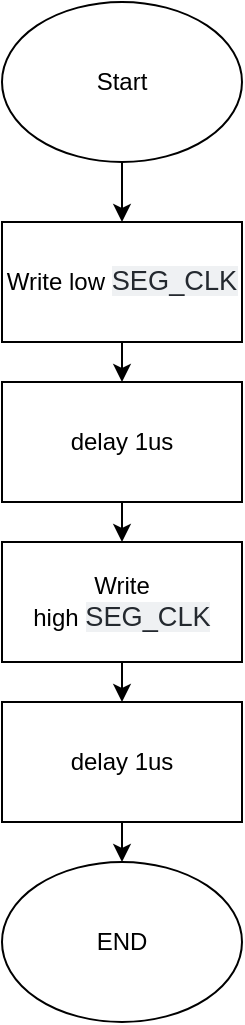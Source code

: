 <mxfile version="15.5.9" type="device"><diagram id="LkfcGhykDi5Eigo6Jmud" name="Page-1"><mxGraphModel dx="1422" dy="762" grid="1" gridSize="10" guides="1" tooltips="1" connect="1" arrows="1" fold="1" page="1" pageScale="1" pageWidth="827" pageHeight="1169" math="0" shadow="0"><root><mxCell id="0"/><mxCell id="1" parent="0"/><mxCell id="F3gGlsOP0SVSjrZ7XsK1-6" style="edgeStyle=orthogonalEdgeStyle;rounded=0;orthogonalLoop=1;jettySize=auto;html=1;exitX=0.5;exitY=1;exitDx=0;exitDy=0;entryX=0.5;entryY=0;entryDx=0;entryDy=0;" edge="1" parent="1" source="F3gGlsOP0SVSjrZ7XsK1-1"><mxGeometry relative="1" as="geometry"><mxPoint x="414" y="190" as="targetPoint"/></mxGeometry></mxCell><mxCell id="F3gGlsOP0SVSjrZ7XsK1-1" value="Start" style="ellipse;whiteSpace=wrap;html=1;" vertex="1" parent="1"><mxGeometry x="354" y="80" width="120" height="80" as="geometry"/></mxCell><mxCell id="F3gGlsOP0SVSjrZ7XsK1-7" style="edgeStyle=orthogonalEdgeStyle;rounded=0;orthogonalLoop=1;jettySize=auto;html=1;exitX=0.5;exitY=1;exitDx=0;exitDy=0;entryX=0.5;entryY=0;entryDx=0;entryDy=0;" edge="1" parent="1"><mxGeometry relative="1" as="geometry"><mxPoint x="414" y="250" as="sourcePoint"/><mxPoint x="414" y="270" as="targetPoint"/></mxGeometry></mxCell><mxCell id="F3gGlsOP0SVSjrZ7XsK1-8" style="edgeStyle=orthogonalEdgeStyle;rounded=0;orthogonalLoop=1;jettySize=auto;html=1;exitX=0.5;exitY=1;exitDx=0;exitDy=0;entryX=0.5;entryY=0;entryDx=0;entryDy=0;" edge="1" parent="1"><mxGeometry relative="1" as="geometry"><mxPoint x="418" y="330" as="sourcePoint"/><mxPoint x="414" y="350" as="targetPoint"/></mxGeometry></mxCell><mxCell id="F3gGlsOP0SVSjrZ7XsK1-9" style="edgeStyle=orthogonalEdgeStyle;rounded=0;orthogonalLoop=1;jettySize=auto;html=1;exitX=0.5;exitY=1;exitDx=0;exitDy=0;entryX=0.5;entryY=0;entryDx=0;entryDy=0;" edge="1" parent="1"><mxGeometry relative="1" as="geometry"><mxPoint x="414" y="410" as="sourcePoint"/><mxPoint x="414" y="430" as="targetPoint"/></mxGeometry></mxCell><mxCell id="F3gGlsOP0SVSjrZ7XsK1-10" value="Write low&amp;nbsp;&lt;span style=&quot;color: rgb(36 , 41 , 47) ; font-family: , , &amp;#34;sf mono&amp;#34; , &amp;#34;menlo&amp;#34; , &amp;#34;consolas&amp;#34; , &amp;#34;liberation mono&amp;#34; , monospace ; font-size: 13.6px ; text-align: left ; background-color: rgba(175 , 184 , 193 , 0.2)&quot;&gt;SEG_CLK&lt;/span&gt;" style="rounded=0;whiteSpace=wrap;html=1;" vertex="1" parent="1"><mxGeometry x="354" y="190" width="120" height="60" as="geometry"/></mxCell><mxCell id="F3gGlsOP0SVSjrZ7XsK1-11" value="delay 1us" style="rounded=0;whiteSpace=wrap;html=1;" vertex="1" parent="1"><mxGeometry x="354" y="270" width="120" height="60" as="geometry"/></mxCell><mxCell id="F3gGlsOP0SVSjrZ7XsK1-12" value="Write high&amp;nbsp;&lt;span style=&quot;color: rgb(36 , 41 , 47) ; font-family: , , &amp;#34;sf mono&amp;#34; , &amp;#34;menlo&amp;#34; , &amp;#34;consolas&amp;#34; , &amp;#34;liberation mono&amp;#34; , monospace ; font-size: 13.6px ; text-align: left ; background-color: rgba(175 , 184 , 193 , 0.2)&quot;&gt;SEG_CLK&lt;/span&gt;" style="rounded=0;whiteSpace=wrap;html=1;" vertex="1" parent="1"><mxGeometry x="354" y="350" width="120" height="60" as="geometry"/></mxCell><mxCell id="F3gGlsOP0SVSjrZ7XsK1-15" style="edgeStyle=orthogonalEdgeStyle;rounded=0;orthogonalLoop=1;jettySize=auto;html=1;exitX=0.5;exitY=1;exitDx=0;exitDy=0;entryX=0.5;entryY=0;entryDx=0;entryDy=0;" edge="1" parent="1" source="F3gGlsOP0SVSjrZ7XsK1-13" target="F3gGlsOP0SVSjrZ7XsK1-14"><mxGeometry relative="1" as="geometry"/></mxCell><mxCell id="F3gGlsOP0SVSjrZ7XsK1-13" value="delay 1us" style="rounded=0;whiteSpace=wrap;html=1;" vertex="1" parent="1"><mxGeometry x="354" y="430" width="120" height="60" as="geometry"/></mxCell><mxCell id="F3gGlsOP0SVSjrZ7XsK1-14" value="END" style="ellipse;whiteSpace=wrap;html=1;" vertex="1" parent="1"><mxGeometry x="354" y="510" width="120" height="80" as="geometry"/></mxCell></root></mxGraphModel></diagram></mxfile>